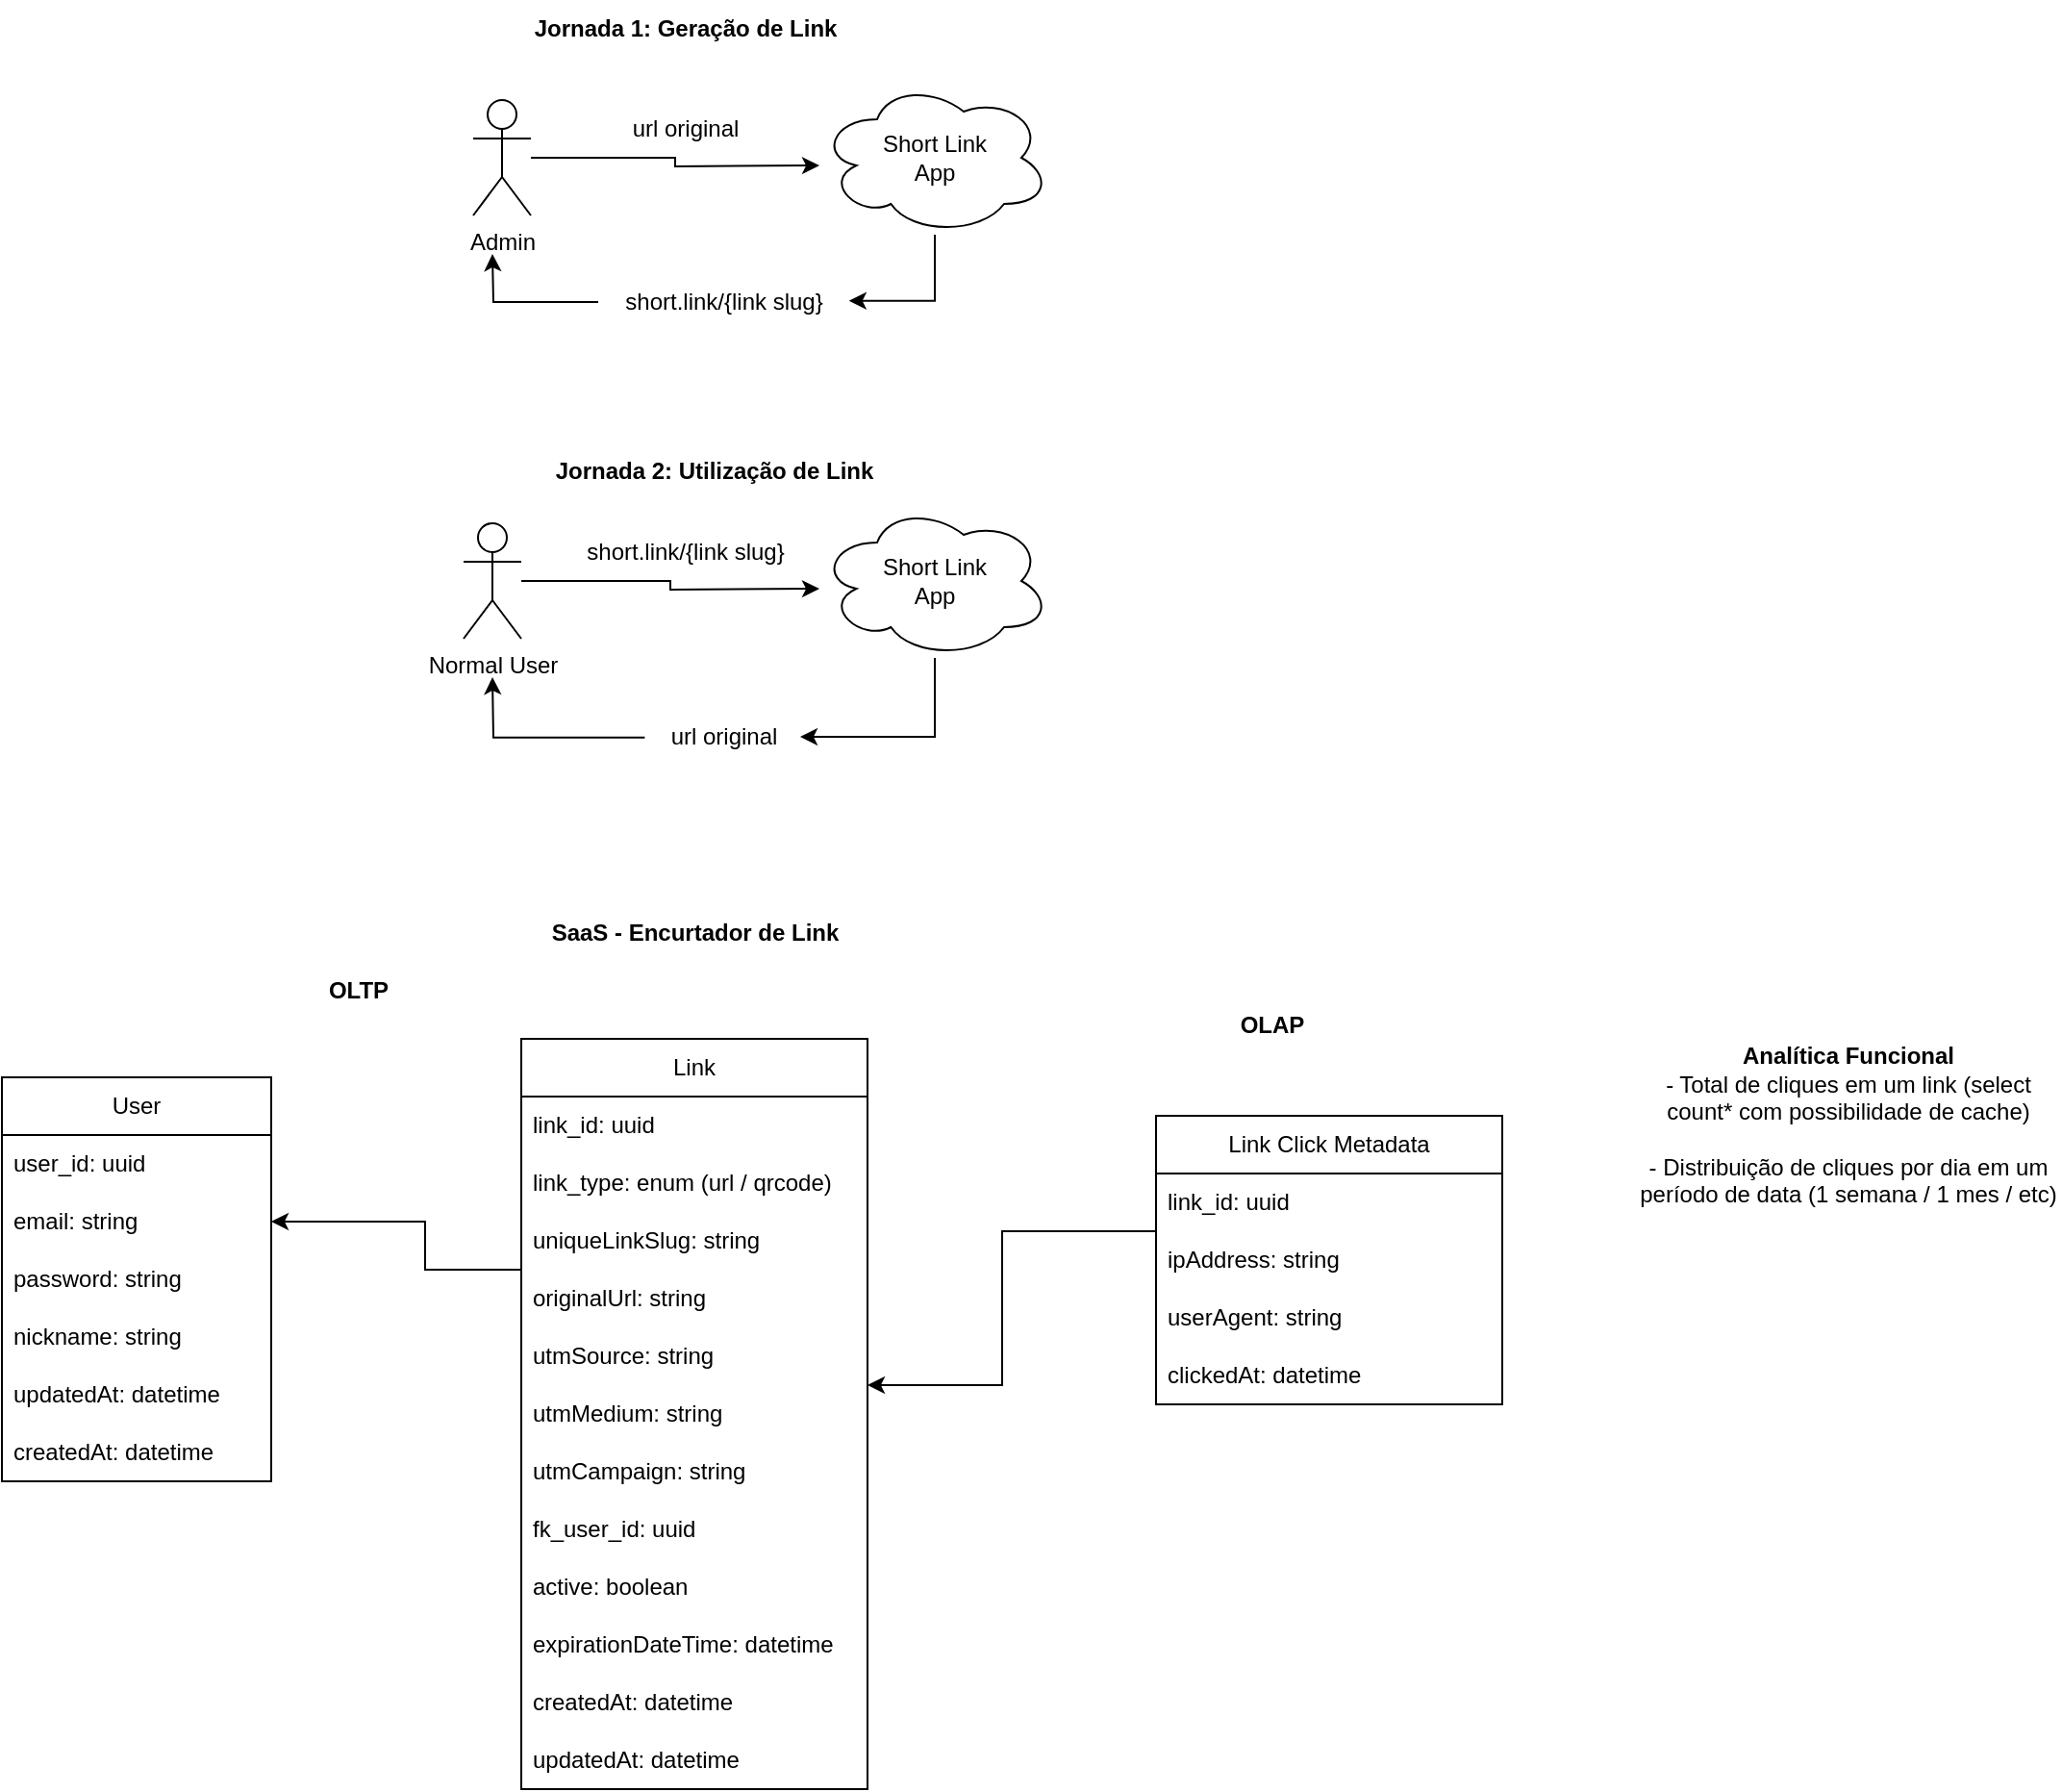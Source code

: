 <mxfile version="27.0.2" pages="3">
  <diagram name="Entities" id="D0Vt3sk_aAV0w3R8rFnb">
    <mxGraphModel dx="516" dy="1357" grid="1" gridSize="10" guides="1" tooltips="1" connect="1" arrows="1" fold="1" page="1" pageScale="1" pageWidth="850" pageHeight="1100" math="0" shadow="0">
      <root>
        <mxCell id="0" />
        <mxCell id="1" parent="0" />
        <mxCell id="RAfrC8C_ng3B-LZDRQAI-1" value="User" style="swimlane;fontStyle=0;childLayout=stackLayout;horizontal=1;startSize=30;horizontalStack=0;resizeParent=1;resizeParentMax=0;resizeLast=0;collapsible=1;marginBottom=0;whiteSpace=wrap;html=1;" parent="1" vertex="1">
          <mxGeometry x="120" y="360" width="140" height="210" as="geometry" />
        </mxCell>
        <mxCell id="RAfrC8C_ng3B-LZDRQAI-2" value="user_id: uuid" style="text;strokeColor=none;fillColor=none;align=left;verticalAlign=middle;spacingLeft=4;spacingRight=4;overflow=hidden;points=[[0,0.5],[1,0.5]];portConstraint=eastwest;rotatable=0;whiteSpace=wrap;html=1;" parent="RAfrC8C_ng3B-LZDRQAI-1" vertex="1">
          <mxGeometry y="30" width="140" height="30" as="geometry" />
        </mxCell>
        <mxCell id="RAfrC8C_ng3B-LZDRQAI-3" value="email: string" style="text;strokeColor=none;fillColor=none;align=left;verticalAlign=middle;spacingLeft=4;spacingRight=4;overflow=hidden;points=[[0,0.5],[1,0.5]];portConstraint=eastwest;rotatable=0;whiteSpace=wrap;html=1;" parent="RAfrC8C_ng3B-LZDRQAI-1" vertex="1">
          <mxGeometry y="60" width="140" height="30" as="geometry" />
        </mxCell>
        <mxCell id="RAfrC8C_ng3B-LZDRQAI-4" value="password: string" style="text;strokeColor=none;fillColor=none;align=left;verticalAlign=middle;spacingLeft=4;spacingRight=4;overflow=hidden;points=[[0,0.5],[1,0.5]];portConstraint=eastwest;rotatable=0;whiteSpace=wrap;html=1;" parent="RAfrC8C_ng3B-LZDRQAI-1" vertex="1">
          <mxGeometry y="90" width="140" height="30" as="geometry" />
        </mxCell>
        <mxCell id="RAfrC8C_ng3B-LZDRQAI-13" value="nickname: string" style="text;strokeColor=none;fillColor=none;align=left;verticalAlign=middle;spacingLeft=4;spacingRight=4;overflow=hidden;points=[[0,0.5],[1,0.5]];portConstraint=eastwest;rotatable=0;whiteSpace=wrap;html=1;" parent="RAfrC8C_ng3B-LZDRQAI-1" vertex="1">
          <mxGeometry y="120" width="140" height="30" as="geometry" />
        </mxCell>
        <mxCell id="RAfrC8C_ng3B-LZDRQAI-44" value="updatedAt: datetime" style="text;strokeColor=none;fillColor=none;align=left;verticalAlign=middle;spacingLeft=4;spacingRight=4;overflow=hidden;points=[[0,0.5],[1,0.5]];portConstraint=eastwest;rotatable=0;whiteSpace=wrap;html=1;" parent="RAfrC8C_ng3B-LZDRQAI-1" vertex="1">
          <mxGeometry y="150" width="140" height="30" as="geometry" />
        </mxCell>
        <mxCell id="RAfrC8C_ng3B-LZDRQAI-43" value="createdAt: datetime" style="text;strokeColor=none;fillColor=none;align=left;verticalAlign=middle;spacingLeft=4;spacingRight=4;overflow=hidden;points=[[0,0.5],[1,0.5]];portConstraint=eastwest;rotatable=0;whiteSpace=wrap;html=1;" parent="RAfrC8C_ng3B-LZDRQAI-1" vertex="1">
          <mxGeometry y="180" width="140" height="30" as="geometry" />
        </mxCell>
        <mxCell id="RAfrC8C_ng3B-LZDRQAI-12" value="SaaS - Encurtador de Link" style="text;html=1;align=center;verticalAlign=middle;resizable=0;points=[];autosize=1;strokeColor=none;fillColor=none;fontStyle=1" parent="1" vertex="1">
          <mxGeometry x="400" y="270" width="160" height="30" as="geometry" />
        </mxCell>
        <mxCell id="RAfrC8C_ng3B-LZDRQAI-37" style="edgeStyle=orthogonalEdgeStyle;rounded=0;orthogonalLoop=1;jettySize=auto;html=1;" parent="1" source="RAfrC8C_ng3B-LZDRQAI-14" target="RAfrC8C_ng3B-LZDRQAI-1" edge="1">
          <mxGeometry relative="1" as="geometry">
            <Array as="points">
              <mxPoint x="340" y="460" />
              <mxPoint x="340" y="435" />
            </Array>
          </mxGeometry>
        </mxCell>
        <mxCell id="RAfrC8C_ng3B-LZDRQAI-14" value="Link" style="swimlane;fontStyle=0;childLayout=stackLayout;horizontal=1;startSize=30;horizontalStack=0;resizeParent=1;resizeParentMax=0;resizeLast=0;collapsible=1;marginBottom=0;whiteSpace=wrap;html=1;" parent="1" vertex="1">
          <mxGeometry x="390" y="340" width="180" height="390" as="geometry" />
        </mxCell>
        <mxCell id="RAfrC8C_ng3B-LZDRQAI-15" value="link_id: uuid" style="text;strokeColor=none;fillColor=none;align=left;verticalAlign=middle;spacingLeft=4;spacingRight=4;overflow=hidden;points=[[0,0.5],[1,0.5]];portConstraint=eastwest;rotatable=0;whiteSpace=wrap;html=1;" parent="RAfrC8C_ng3B-LZDRQAI-14" vertex="1">
          <mxGeometry y="30" width="180" height="30" as="geometry" />
        </mxCell>
        <mxCell id="RAfrC8C_ng3B-LZDRQAI-39" value="link_type: enum (url / qrcode)" style="text;strokeColor=none;fillColor=none;align=left;verticalAlign=middle;spacingLeft=4;spacingRight=4;overflow=hidden;points=[[0,0.5],[1,0.5]];portConstraint=eastwest;rotatable=0;whiteSpace=wrap;html=1;" parent="RAfrC8C_ng3B-LZDRQAI-14" vertex="1">
          <mxGeometry y="60" width="180" height="30" as="geometry" />
        </mxCell>
        <mxCell id="RAfrC8C_ng3B-LZDRQAI-71" value="uniqueLinkSlug: string" style="text;strokeColor=none;fillColor=none;align=left;verticalAlign=middle;spacingLeft=4;spacingRight=4;overflow=hidden;points=[[0,0.5],[1,0.5]];portConstraint=eastwest;rotatable=0;whiteSpace=wrap;html=1;" parent="RAfrC8C_ng3B-LZDRQAI-14" vertex="1">
          <mxGeometry y="90" width="180" height="30" as="geometry" />
        </mxCell>
        <mxCell id="RAfrC8C_ng3B-LZDRQAI-16" value="originalUrl: string" style="text;strokeColor=none;fillColor=none;align=left;verticalAlign=middle;spacingLeft=4;spacingRight=4;overflow=hidden;points=[[0,0.5],[1,0.5]];portConstraint=eastwest;rotatable=0;whiteSpace=wrap;html=1;" parent="RAfrC8C_ng3B-LZDRQAI-14" vertex="1">
          <mxGeometry y="120" width="180" height="30" as="geometry" />
        </mxCell>
        <mxCell id="RAfrC8C_ng3B-LZDRQAI-17" value="utmSource: string" style="text;strokeColor=none;fillColor=none;align=left;verticalAlign=middle;spacingLeft=4;spacingRight=4;overflow=hidden;points=[[0,0.5],[1,0.5]];portConstraint=eastwest;rotatable=0;whiteSpace=wrap;html=1;" parent="RAfrC8C_ng3B-LZDRQAI-14" vertex="1">
          <mxGeometry y="150" width="180" height="30" as="geometry" />
        </mxCell>
        <mxCell id="RAfrC8C_ng3B-LZDRQAI-18" value="utmMedium: string" style="text;strokeColor=none;fillColor=none;align=left;verticalAlign=middle;spacingLeft=4;spacingRight=4;overflow=hidden;points=[[0,0.5],[1,0.5]];portConstraint=eastwest;rotatable=0;whiteSpace=wrap;html=1;" parent="RAfrC8C_ng3B-LZDRQAI-14" vertex="1">
          <mxGeometry y="180" width="180" height="30" as="geometry" />
        </mxCell>
        <mxCell id="RAfrC8C_ng3B-LZDRQAI-26" value="utmCampaign: string" style="text;strokeColor=none;fillColor=none;align=left;verticalAlign=middle;spacingLeft=4;spacingRight=4;overflow=hidden;points=[[0,0.5],[1,0.5]];portConstraint=eastwest;rotatable=0;whiteSpace=wrap;html=1;" parent="RAfrC8C_ng3B-LZDRQAI-14" vertex="1">
          <mxGeometry y="210" width="180" height="30" as="geometry" />
        </mxCell>
        <mxCell id="RAfrC8C_ng3B-LZDRQAI-36" value="fk_user_id: uuid" style="text;strokeColor=none;fillColor=none;align=left;verticalAlign=middle;spacingLeft=4;spacingRight=4;overflow=hidden;points=[[0,0.5],[1,0.5]];portConstraint=eastwest;rotatable=0;whiteSpace=wrap;html=1;" parent="RAfrC8C_ng3B-LZDRQAI-14" vertex="1">
          <mxGeometry y="240" width="180" height="30" as="geometry" />
        </mxCell>
        <mxCell id="RAfrC8C_ng3B-LZDRQAI-38" value="active: boolean" style="text;strokeColor=none;fillColor=none;align=left;verticalAlign=middle;spacingLeft=4;spacingRight=4;overflow=hidden;points=[[0,0.5],[1,0.5]];portConstraint=eastwest;rotatable=0;whiteSpace=wrap;html=1;" parent="RAfrC8C_ng3B-LZDRQAI-14" vertex="1">
          <mxGeometry y="270" width="180" height="30" as="geometry" />
        </mxCell>
        <mxCell id="RAfrC8C_ng3B-LZDRQAI-40" value="expirationDateTime: datetime" style="text;strokeColor=none;fillColor=none;align=left;verticalAlign=middle;spacingLeft=4;spacingRight=4;overflow=hidden;points=[[0,0.5],[1,0.5]];portConstraint=eastwest;rotatable=0;whiteSpace=wrap;html=1;" parent="RAfrC8C_ng3B-LZDRQAI-14" vertex="1">
          <mxGeometry y="300" width="180" height="30" as="geometry" />
        </mxCell>
        <mxCell id="RAfrC8C_ng3B-LZDRQAI-41" value="createdAt: datetime" style="text;strokeColor=none;fillColor=none;align=left;verticalAlign=middle;spacingLeft=4;spacingRight=4;overflow=hidden;points=[[0,0.5],[1,0.5]];portConstraint=eastwest;rotatable=0;whiteSpace=wrap;html=1;" parent="RAfrC8C_ng3B-LZDRQAI-14" vertex="1">
          <mxGeometry y="330" width="180" height="30" as="geometry" />
        </mxCell>
        <mxCell id="RAfrC8C_ng3B-LZDRQAI-42" value="updatedAt: datetime" style="text;strokeColor=none;fillColor=none;align=left;verticalAlign=middle;spacingLeft=4;spacingRight=4;overflow=hidden;points=[[0,0.5],[1,0.5]];portConstraint=eastwest;rotatable=0;whiteSpace=wrap;html=1;" parent="RAfrC8C_ng3B-LZDRQAI-14" vertex="1">
          <mxGeometry y="360" width="180" height="30" as="geometry" />
        </mxCell>
        <mxCell id="RAfrC8C_ng3B-LZDRQAI-19" value="Admin" style="shape=umlActor;verticalLabelPosition=bottom;verticalAlign=top;html=1;outlineConnect=0;" parent="1" vertex="1">
          <mxGeometry x="365" y="-148" width="30" height="60" as="geometry" />
        </mxCell>
        <mxCell id="RAfrC8C_ng3B-LZDRQAI-24" style="edgeStyle=orthogonalEdgeStyle;rounded=0;orthogonalLoop=1;jettySize=auto;html=1;entryX=1.003;entryY=0.479;entryDx=0;entryDy=0;entryPerimeter=0;" parent="1" source="RAfrC8C_ng3B-LZDRQAI-20" target="RAfrC8C_ng3B-LZDRQAI-22" edge="1">
          <mxGeometry relative="1" as="geometry" />
        </mxCell>
        <mxCell id="RAfrC8C_ng3B-LZDRQAI-20" value="Short Link&lt;div&gt;App&lt;/div&gt;" style="ellipse;shape=cloud;whiteSpace=wrap;html=1;" parent="1" vertex="1">
          <mxGeometry x="545" y="-158" width="120" height="80" as="geometry" />
        </mxCell>
        <mxCell id="RAfrC8C_ng3B-LZDRQAI-21" style="edgeStyle=orthogonalEdgeStyle;rounded=0;orthogonalLoop=1;jettySize=auto;html=1;" parent="1" source="RAfrC8C_ng3B-LZDRQAI-19" edge="1">
          <mxGeometry relative="1" as="geometry">
            <mxPoint x="545" y="-114" as="targetPoint" />
          </mxGeometry>
        </mxCell>
        <mxCell id="RAfrC8C_ng3B-LZDRQAI-25" style="edgeStyle=orthogonalEdgeStyle;rounded=0;orthogonalLoop=1;jettySize=auto;html=1;" parent="1" source="RAfrC8C_ng3B-LZDRQAI-22" edge="1">
          <mxGeometry relative="1" as="geometry">
            <mxPoint x="375" y="-68" as="targetPoint" />
          </mxGeometry>
        </mxCell>
        <mxCell id="RAfrC8C_ng3B-LZDRQAI-22" value="short.link/{link slug}" style="text;html=1;align=center;verticalAlign=middle;resizable=0;points=[];autosize=1;strokeColor=none;fillColor=none;" parent="1" vertex="1">
          <mxGeometry x="430" y="-58" width="130" height="30" as="geometry" />
        </mxCell>
        <mxCell id="RAfrC8C_ng3B-LZDRQAI-23" value="url original" style="text;html=1;align=center;verticalAlign=middle;resizable=0;points=[];autosize=1;strokeColor=none;fillColor=none;" parent="1" vertex="1">
          <mxGeometry x="435" y="-148" width="80" height="30" as="geometry" />
        </mxCell>
        <mxCell id="RAfrC8C_ng3B-LZDRQAI-45" value="&lt;b&gt;Jornada 1: Geração de Link&lt;/b&gt;" style="text;html=1;align=center;verticalAlign=middle;resizable=0;points=[];autosize=1;strokeColor=none;fillColor=none;" parent="1" vertex="1">
          <mxGeometry x="385" y="-200" width="180" height="30" as="geometry" />
        </mxCell>
        <mxCell id="RAfrC8C_ng3B-LZDRQAI-46" value="Normal User" style="shape=umlActor;verticalLabelPosition=bottom;verticalAlign=top;html=1;outlineConnect=0;" parent="1" vertex="1">
          <mxGeometry x="360" y="72" width="30" height="60" as="geometry" />
        </mxCell>
        <mxCell id="RAfrC8C_ng3B-LZDRQAI-47" style="edgeStyle=orthogonalEdgeStyle;rounded=0;orthogonalLoop=1;jettySize=auto;html=1;" parent="1" source="RAfrC8C_ng3B-LZDRQAI-48" target="RAfrC8C_ng3B-LZDRQAI-51" edge="1">
          <mxGeometry relative="1" as="geometry">
            <mxPoint x="580.51" y="176.37" as="targetPoint" />
            <Array as="points">
              <mxPoint x="605" y="183" />
            </Array>
          </mxGeometry>
        </mxCell>
        <mxCell id="RAfrC8C_ng3B-LZDRQAI-48" value="Short Link&lt;div&gt;App&lt;/div&gt;" style="ellipse;shape=cloud;whiteSpace=wrap;html=1;" parent="1" vertex="1">
          <mxGeometry x="545" y="62" width="120" height="80" as="geometry" />
        </mxCell>
        <mxCell id="RAfrC8C_ng3B-LZDRQAI-49" style="edgeStyle=orthogonalEdgeStyle;rounded=0;orthogonalLoop=1;jettySize=auto;html=1;" parent="1" source="RAfrC8C_ng3B-LZDRQAI-46" edge="1">
          <mxGeometry relative="1" as="geometry">
            <mxPoint x="545" y="106" as="targetPoint" />
          </mxGeometry>
        </mxCell>
        <mxCell id="RAfrC8C_ng3B-LZDRQAI-50" style="edgeStyle=orthogonalEdgeStyle;rounded=0;orthogonalLoop=1;jettySize=auto;html=1;exitX=-0.01;exitY=0.514;exitDx=0;exitDy=0;exitPerimeter=0;" parent="1" source="RAfrC8C_ng3B-LZDRQAI-51" edge="1">
          <mxGeometry relative="1" as="geometry">
            <mxPoint x="375" y="152" as="targetPoint" />
            <mxPoint x="410" y="177" as="sourcePoint" />
          </mxGeometry>
        </mxCell>
        <mxCell id="RAfrC8C_ng3B-LZDRQAI-51" value="url original" style="text;html=1;align=center;verticalAlign=middle;resizable=0;points=[];autosize=1;strokeColor=none;fillColor=none;" parent="1" vertex="1">
          <mxGeometry x="455" y="168" width="80" height="30" as="geometry" />
        </mxCell>
        <mxCell id="RAfrC8C_ng3B-LZDRQAI-52" value="short.link/{link slug}" style="text;html=1;align=center;verticalAlign=middle;resizable=0;points=[];autosize=1;strokeColor=none;fillColor=none;" parent="1" vertex="1">
          <mxGeometry x="410" y="72" width="130" height="30" as="geometry" />
        </mxCell>
        <mxCell id="RAfrC8C_ng3B-LZDRQAI-53" value="&lt;b&gt;Jornada 2: Utilização de Link&lt;/b&gt;" style="text;html=1;align=center;verticalAlign=middle;resizable=0;points=[];autosize=1;strokeColor=none;fillColor=none;" parent="1" vertex="1">
          <mxGeometry x="395" y="30" width="190" height="30" as="geometry" />
        </mxCell>
        <mxCell id="RAfrC8C_ng3B-LZDRQAI-68" style="edgeStyle=orthogonalEdgeStyle;rounded=0;orthogonalLoop=1;jettySize=auto;html=1;" parent="1" source="RAfrC8C_ng3B-LZDRQAI-56" target="RAfrC8C_ng3B-LZDRQAI-14" edge="1">
          <mxGeometry relative="1" as="geometry">
            <Array as="points">
              <mxPoint x="640" y="440" />
              <mxPoint x="640" y="520" />
            </Array>
          </mxGeometry>
        </mxCell>
        <mxCell id="RAfrC8C_ng3B-LZDRQAI-56" value="Link Click Metadata" style="swimlane;fontStyle=0;childLayout=stackLayout;horizontal=1;startSize=30;horizontalStack=0;resizeParent=1;resizeParentMax=0;resizeLast=0;collapsible=1;marginBottom=0;whiteSpace=wrap;html=1;" parent="1" vertex="1">
          <mxGeometry x="720" y="380" width="180" height="150" as="geometry" />
        </mxCell>
        <mxCell id="RAfrC8C_ng3B-LZDRQAI-57" value="link_id: uuid" style="text;strokeColor=none;fillColor=none;align=left;verticalAlign=middle;spacingLeft=4;spacingRight=4;overflow=hidden;points=[[0,0.5],[1,0.5]];portConstraint=eastwest;rotatable=0;whiteSpace=wrap;html=1;" parent="RAfrC8C_ng3B-LZDRQAI-56" vertex="1">
          <mxGeometry y="30" width="180" height="30" as="geometry" />
        </mxCell>
        <mxCell id="RAfrC8C_ng3B-LZDRQAI-65" value="ipAddress: string" style="text;strokeColor=none;fillColor=none;align=left;verticalAlign=middle;spacingLeft=4;spacingRight=4;overflow=hidden;points=[[0,0.5],[1,0.5]];portConstraint=eastwest;rotatable=0;whiteSpace=wrap;html=1;" parent="RAfrC8C_ng3B-LZDRQAI-56" vertex="1">
          <mxGeometry y="60" width="180" height="30" as="geometry" />
        </mxCell>
        <mxCell id="RAfrC8C_ng3B-LZDRQAI-70" value="userAgent: string" style="text;strokeColor=none;fillColor=none;align=left;verticalAlign=middle;spacingLeft=4;spacingRight=4;overflow=hidden;points=[[0,0.5],[1,0.5]];portConstraint=eastwest;rotatable=0;whiteSpace=wrap;html=1;" parent="RAfrC8C_ng3B-LZDRQAI-56" vertex="1">
          <mxGeometry y="90" width="180" height="30" as="geometry" />
        </mxCell>
        <mxCell id="RAfrC8C_ng3B-LZDRQAI-66" value="clickedAt: datetime" style="text;strokeColor=none;fillColor=none;align=left;verticalAlign=middle;spacingLeft=4;spacingRight=4;overflow=hidden;points=[[0,0.5],[1,0.5]];portConstraint=eastwest;rotatable=0;whiteSpace=wrap;html=1;" parent="RAfrC8C_ng3B-LZDRQAI-56" vertex="1">
          <mxGeometry y="120" width="180" height="30" as="geometry" />
        </mxCell>
        <mxCell id="RAfrC8C_ng3B-LZDRQAI-69" value="&lt;b&gt;Analítica Funcional&lt;/b&gt;&lt;div&gt;- Total de cliques em um link (select count* com possibilidade de cache)&lt;/div&gt;&lt;div&gt;&lt;br&gt;&lt;/div&gt;&lt;div&gt;- Distribuição de cliques por dia em um período de data (1 semana / 1 mes / etc)&lt;/div&gt;" style="text;strokeColor=none;align=center;fillColor=none;html=1;verticalAlign=middle;whiteSpace=wrap;rounded=0;" parent="1" vertex="1">
          <mxGeometry x="970" y="340" width="220" height="90" as="geometry" />
        </mxCell>
        <mxCell id="21j04_QskVd_dJloM7PG-1" value="&lt;b&gt;OLTP&lt;/b&gt;" style="text;html=1;align=center;verticalAlign=middle;resizable=0;points=[];autosize=1;strokeColor=none;fillColor=none;" parent="1" vertex="1">
          <mxGeometry x="280" y="300" width="50" height="30" as="geometry" />
        </mxCell>
        <mxCell id="0QhKgoWcRtJzCcm-gqp1-1" value="OLAP" style="text;html=1;align=center;verticalAlign=middle;resizable=0;points=[];autosize=1;strokeColor=none;fillColor=none;fontStyle=1" parent="1" vertex="1">
          <mxGeometry x="750" y="318" width="60" height="30" as="geometry" />
        </mxCell>
      </root>
    </mxGraphModel>
  </diagram>
  <diagram id="RdqyUMrz5SGAAePA0t1W" name="AWS">
    <mxGraphModel dx="1560" dy="357" grid="1" gridSize="10" guides="1" tooltips="1" connect="1" arrows="1" fold="1" page="1" pageScale="1" pageWidth="850" pageHeight="1100" math="0" shadow="0">
      <root>
        <mxCell id="0" />
        <mxCell id="1" parent="0" />
        <mxCell id="fyAHRvlndzVkZ6DGR3sf-1" value="Aplicação é Heavy Write ou Heavy Read?&lt;div&gt;&lt;b&gt;R: Heavy Read&lt;/b&gt;&lt;/div&gt;" style="text;html=1;align=left;verticalAlign=middle;resizable=0;points=[];autosize=1;strokeColor=none;fillColor=none;" parent="1" vertex="1">
          <mxGeometry x="260" y="80" width="250" height="40" as="geometry" />
        </mxCell>
        <mxCell id="w0QH7csucHk5M4Zi2Mu2-1" value="Padrão de acesso é regular ou esporádico?&lt;div&gt;&lt;b&gt;R: Esporádico&lt;/b&gt;&lt;/div&gt;" style="text;html=1;align=left;verticalAlign=middle;resizable=0;points=[];autosize=1;strokeColor=none;fillColor=none;" parent="1" vertex="1">
          <mxGeometry x="260" y="130" width="260" height="40" as="geometry" />
        </mxCell>
        <mxCell id="w0QH7csucHk5M4Zi2Mu2-2" value="&lt;b&gt;Serverless com Java&lt;/b&gt;&lt;div&gt;Riscos:&lt;/div&gt;&lt;div&gt;Cold Start 3s&lt;/div&gt;&lt;div&gt;&lt;br&gt;&lt;/div&gt;&lt;div&gt;Alternativa é usar a compilação nativa Java para ter um baixo cold start (Quarkus?)&lt;/div&gt;&lt;div&gt;&lt;br&gt;&lt;/div&gt;&lt;div&gt;&lt;b&gt;R: Spring Boot&lt;/b&gt;&lt;/div&gt;" style="text;html=1;align=left;verticalAlign=middle;resizable=0;points=[];autosize=1;strokeColor=none;fillColor=none;" parent="1" vertex="1">
          <mxGeometry x="260" y="180" width="470" height="110" as="geometry" />
        </mxCell>
        <mxCell id="w0QH7csucHk5M4Zi2Mu2-3" value="JIT - Just in Time - jar" style="text;html=1;align=center;verticalAlign=middle;resizable=0;points=[];autosize=1;strokeColor=none;fillColor=none;" parent="1" vertex="1">
          <mxGeometry x="650" y="120" width="140" height="30" as="geometry" />
        </mxCell>
        <mxCell id="w0QH7csucHk5M4Zi2Mu2-4" value="AOT - Ahead of Time - binary" style="text;html=1;align=center;verticalAlign=middle;resizable=0;points=[];autosize=1;strokeColor=none;fillColor=none;" parent="1" vertex="1">
          <mxGeometry x="650" y="100" width="180" height="30" as="geometry" />
        </mxCell>
        <mxCell id="B1MqV0CUyJIwODg_lmA0-1" value="AWS Cloud" style="points=[[0,0],[0.25,0],[0.5,0],[0.75,0],[1,0],[1,0.25],[1,0.5],[1,0.75],[1,1],[0.75,1],[0.5,1],[0.25,1],[0,1],[0,0.75],[0,0.5],[0,0.25]];outlineConnect=0;gradientColor=none;html=1;whiteSpace=wrap;fontSize=12;fontStyle=0;container=1;pointerEvents=0;collapsible=0;recursiveResize=0;shape=mxgraph.aws4.group;grIcon=mxgraph.aws4.group_aws_cloud_alt;strokeColor=#232F3E;fillColor=none;verticalAlign=top;align=left;spacingLeft=30;fontColor=#232F3E;dashed=0;" parent="1" vertex="1">
          <mxGeometry x="280" y="510" width="430" height="220" as="geometry" />
        </mxCell>
        <mxCell id="fgoSJXm0CHwgWiHtCVO9-2" style="edgeStyle=orthogonalEdgeStyle;rounded=0;orthogonalLoop=1;jettySize=auto;html=1;" parent="B1MqV0CUyJIwODg_lmA0-1" source="B1MqV0CUyJIwODg_lmA0-2" target="B1MqV0CUyJIwODg_lmA0-3" edge="1">
          <mxGeometry relative="1" as="geometry" />
        </mxCell>
        <mxCell id="B1MqV0CUyJIwODg_lmA0-2" value="api-gateway" style="sketch=0;points=[[0,0,0],[0.25,0,0],[0.5,0,0],[0.75,0,0],[1,0,0],[0,1,0],[0.25,1,0],[0.5,1,0],[0.75,1,0],[1,1,0],[0,0.25,0],[0,0.5,0],[0,0.75,0],[1,0.25,0],[1,0.5,0],[1,0.75,0]];outlineConnect=0;fontColor=#232F3E;fillColor=#8C4FFF;strokeColor=#ffffff;dashed=0;verticalLabelPosition=bottom;verticalAlign=top;align=center;html=1;fontSize=12;fontStyle=0;aspect=fixed;shape=mxgraph.aws4.resourceIcon;resIcon=mxgraph.aws4.api_gateway;" parent="B1MqV0CUyJIwODg_lmA0-1" vertex="1">
          <mxGeometry x="60" y="85.5" width="49" height="49" as="geometry" />
        </mxCell>
        <mxCell id="fgoSJXm0CHwgWiHtCVO9-3" style="edgeStyle=orthogonalEdgeStyle;rounded=0;orthogonalLoop=1;jettySize=auto;html=1;" parent="B1MqV0CUyJIwODg_lmA0-1" source="B1MqV0CUyJIwODg_lmA0-3" target="fgoSJXm0CHwgWiHtCVO9-1" edge="1">
          <mxGeometry relative="1" as="geometry" />
        </mxCell>
        <mxCell id="B1MqV0CUyJIwODg_lmA0-3" value="app-lambda" style="sketch=0;points=[[0,0,0],[0.25,0,0],[0.5,0,0],[0.75,0,0],[1,0,0],[0,1,0],[0.25,1,0],[0.5,1,0],[0.75,1,0],[1,1,0],[0,0.25,0],[0,0.5,0],[0,0.75,0],[1,0.25,0],[1,0.5,0],[1,0.75,0]];outlineConnect=0;fontColor=#232F3E;fillColor=#ED7100;strokeColor=#ffffff;dashed=0;verticalLabelPosition=bottom;verticalAlign=top;align=center;html=1;fontSize=12;fontStyle=0;aspect=fixed;shape=mxgraph.aws4.resourceIcon;resIcon=mxgraph.aws4.lambda;" parent="B1MqV0CUyJIwODg_lmA0-1" vertex="1">
          <mxGeometry x="210" y="85.5" width="49" height="49" as="geometry" />
        </mxCell>
        <mxCell id="fgoSJXm0CHwgWiHtCVO9-1" value="dynamodb" style="sketch=0;points=[[0,0,0],[0.25,0,0],[0.5,0,0],[0.75,0,0],[1,0,0],[0,1,0],[0.25,1,0],[0.5,1,0],[0.75,1,0],[1,1,0],[0,0.25,0],[0,0.5,0],[0,0.75,0],[1,0.25,0],[1,0.5,0],[1,0.75,0]];outlineConnect=0;fontColor=#232F3E;fillColor=#C925D1;strokeColor=#ffffff;dashed=0;verticalLabelPosition=bottom;verticalAlign=top;align=center;html=1;fontSize=12;fontStyle=0;aspect=fixed;shape=mxgraph.aws4.resourceIcon;resIcon=mxgraph.aws4.dynamodb;" parent="B1MqV0CUyJIwODg_lmA0-1" vertex="1">
          <mxGeometry x="340" y="85.5" width="49" height="49" as="geometry" />
        </mxCell>
        <mxCell id="cLAwzua1woxsc30bf1XO-2" value="Scan" style="text;html=1;align=center;verticalAlign=middle;resizable=0;points=[];autosize=1;strokeColor=none;fillColor=none;" parent="B1MqV0CUyJIwODg_lmA0-1" vertex="1">
          <mxGeometry x="339" y="55.5" width="50" height="30" as="geometry" />
        </mxCell>
        <mxCell id="fgoSJXm0CHwgWiHtCVO9-6" style="edgeStyle=orthogonalEdgeStyle;rounded=0;orthogonalLoop=1;jettySize=auto;html=1;" parent="1" source="fgoSJXm0CHwgWiHtCVO9-5" target="B1MqV0CUyJIwODg_lmA0-2" edge="1">
          <mxGeometry relative="1" as="geometry">
            <Array as="points">
              <mxPoint x="170" y="560" />
              <mxPoint x="170" y="610" />
            </Array>
          </mxGeometry>
        </mxCell>
        <mxCell id="fgoSJXm0CHwgWiHtCVO9-7" value="1. Encurtar URL" style="edgeLabel;html=1;align=center;verticalAlign=middle;resizable=0;points=[];" parent="fgoSJXm0CHwgWiHtCVO9-6" vertex="1" connectable="0">
          <mxGeometry x="-0.728" y="1" relative="1" as="geometry">
            <mxPoint x="15" y="1" as="offset" />
          </mxGeometry>
        </mxCell>
        <mxCell id="fgoSJXm0CHwgWiHtCVO9-5" value="authenticated-users" style="sketch=0;pointerEvents=1;shadow=0;dashed=0;html=1;strokeColor=none;fillColor=#505050;labelPosition=center;verticalLabelPosition=bottom;verticalAlign=top;outlineConnect=0;align=center;shape=mxgraph.office.users.credentials;" parent="1" vertex="1">
          <mxGeometry x="-10" y="540" width="40" height="40" as="geometry" />
        </mxCell>
        <mxCell id="fgoSJXm0CHwgWiHtCVO9-9" style="edgeStyle=orthogonalEdgeStyle;rounded=0;orthogonalLoop=1;jettySize=auto;html=1;" parent="1" source="fgoSJXm0CHwgWiHtCVO9-8" target="B1MqV0CUyJIwODg_lmA0-2" edge="1">
          <mxGeometry relative="1" as="geometry">
            <Array as="points">
              <mxPoint x="170" y="665" />
              <mxPoint x="170" y="630" />
            </Array>
          </mxGeometry>
        </mxCell>
        <mxCell id="fgoSJXm0CHwgWiHtCVO9-10" value="2. Redirect to Url" style="edgeLabel;html=1;align=center;verticalAlign=middle;resizable=0;points=[];" parent="fgoSJXm0CHwgWiHtCVO9-9" vertex="1" connectable="0">
          <mxGeometry x="-0.824" relative="1" as="geometry">
            <mxPoint x="34" as="offset" />
          </mxGeometry>
        </mxCell>
        <mxCell id="fgoSJXm0CHwgWiHtCVO9-8" value="public-users" style="sketch=0;outlineConnect=0;fontColor=#232F3E;gradientColor=none;fillColor=#232F3D;strokeColor=none;dashed=0;verticalLabelPosition=bottom;verticalAlign=top;align=center;html=1;fontSize=12;fontStyle=0;aspect=fixed;pointerEvents=1;shape=mxgraph.aws4.users;" parent="1" vertex="1">
          <mxGeometry x="-15" y="640" width="50" height="50" as="geometry" />
        </mxCell>
        <mxCell id="b5Bjot4Aikb2zV8GFUBS-2" value="CDC - Change Data Capture" style="text;html=1;align=center;verticalAlign=middle;resizable=0;points=[];autosize=1;strokeColor=none;fillColor=none;fontStyle=1" parent="1" vertex="1">
          <mxGeometry x="720" y="600" width="180" height="30" as="geometry" />
        </mxCell>
        <mxCell id="b5Bjot4Aikb2zV8GFUBS-4" value="DynamoDB Streams" style="text;html=1;align=center;verticalAlign=middle;resizable=0;points=[];autosize=1;strokeColor=none;fillColor=none;fontStyle=1" parent="1" vertex="1">
          <mxGeometry x="720" y="630" width="130" height="30" as="geometry" />
        </mxCell>
        <mxCell id="yDzJGfD6Jv7HdBDMuyEz-1" value="GSI - Global Secondary Index" style="text;html=1;align=center;verticalAlign=middle;resizable=0;points=[];autosize=1;strokeColor=none;fillColor=none;" parent="1" vertex="1">
          <mxGeometry x="560" y="420" width="180" height="30" as="geometry" />
        </mxCell>
        <mxCell id="LKJk7ygHE4kwmv-61jtM-22" style="edgeStyle=orthogonalEdgeStyle;rounded=0;orthogonalLoop=1;jettySize=auto;html=1;" parent="1" source="LKJk7ygHE4kwmv-61jtM-1" target="LKJk7ygHE4kwmv-61jtM-21" edge="1">
          <mxGeometry relative="1" as="geometry">
            <Array as="points">
              <mxPoint x="1130" y="383" />
              <mxPoint x="1130" y="383" />
            </Array>
          </mxGeometry>
        </mxCell>
        <mxCell id="LKJk7ygHE4kwmv-61jtM-1" value="tb_users" style="swimlane;fontStyle=0;childLayout=stackLayout;horizontal=1;startSize=30;horizontalStack=0;resizeParent=1;resizeParentMax=0;resizeLast=0;collapsible=1;marginBottom=0;whiteSpace=wrap;html=1;" parent="1" vertex="1">
          <mxGeometry x="980" y="370" width="140" height="210" as="geometry" />
        </mxCell>
        <mxCell id="LKJk7ygHE4kwmv-61jtM-2" value="user_id: uuid - &lt;b&gt;PK&lt;/b&gt;" style="text;strokeColor=none;fillColor=none;align=left;verticalAlign=middle;spacingLeft=4;spacingRight=4;overflow=hidden;points=[[0,0.5],[1,0.5]];portConstraint=eastwest;rotatable=0;whiteSpace=wrap;html=1;" parent="LKJk7ygHE4kwmv-61jtM-1" vertex="1">
          <mxGeometry y="30" width="140" height="30" as="geometry" />
        </mxCell>
        <mxCell id="LKJk7ygHE4kwmv-61jtM-3" value="email: string" style="text;strokeColor=none;fillColor=none;align=left;verticalAlign=middle;spacingLeft=4;spacingRight=4;overflow=hidden;points=[[0,0.5],[1,0.5]];portConstraint=eastwest;rotatable=0;whiteSpace=wrap;html=1;" parent="LKJk7ygHE4kwmv-61jtM-1" vertex="1">
          <mxGeometry y="60" width="140" height="30" as="geometry" />
        </mxCell>
        <mxCell id="LKJk7ygHE4kwmv-61jtM-4" value="password: string" style="text;strokeColor=none;fillColor=none;align=left;verticalAlign=middle;spacingLeft=4;spacingRight=4;overflow=hidden;points=[[0,0.5],[1,0.5]];portConstraint=eastwest;rotatable=0;whiteSpace=wrap;html=1;" parent="LKJk7ygHE4kwmv-61jtM-1" vertex="1">
          <mxGeometry y="90" width="140" height="30" as="geometry" />
        </mxCell>
        <mxCell id="LKJk7ygHE4kwmv-61jtM-5" value="nickname: string" style="text;strokeColor=none;fillColor=none;align=left;verticalAlign=middle;spacingLeft=4;spacingRight=4;overflow=hidden;points=[[0,0.5],[1,0.5]];portConstraint=eastwest;rotatable=0;whiteSpace=wrap;html=1;" parent="LKJk7ygHE4kwmv-61jtM-1" vertex="1">
          <mxGeometry y="120" width="140" height="30" as="geometry" />
        </mxCell>
        <mxCell id="LKJk7ygHE4kwmv-61jtM-6" value="updatedAt: datetime" style="text;strokeColor=none;fillColor=none;align=left;verticalAlign=middle;spacingLeft=4;spacingRight=4;overflow=hidden;points=[[0,0.5],[1,0.5]];portConstraint=eastwest;rotatable=0;whiteSpace=wrap;html=1;" parent="LKJk7ygHE4kwmv-61jtM-1" vertex="1">
          <mxGeometry y="150" width="140" height="30" as="geometry" />
        </mxCell>
        <mxCell id="LKJk7ygHE4kwmv-61jtM-7" value="createdAt: datetime" style="text;strokeColor=none;fillColor=none;align=left;verticalAlign=middle;spacingLeft=4;spacingRight=4;overflow=hidden;points=[[0,0.5],[1,0.5]];portConstraint=eastwest;rotatable=0;whiteSpace=wrap;html=1;" parent="LKJk7ygHE4kwmv-61jtM-1" vertex="1">
          <mxGeometry y="180" width="140" height="30" as="geometry" />
        </mxCell>
        <mxCell id="LKJk7ygHE4kwmv-61jtM-9" style="edgeStyle=orthogonalEdgeStyle;rounded=0;orthogonalLoop=1;jettySize=auto;html=1;" parent="1" source="LKJk7ygHE4kwmv-61jtM-8" target="LKJk7ygHE4kwmv-61jtM-2" edge="1">
          <mxGeometry relative="1" as="geometry" />
        </mxCell>
        <mxCell id="LKJk7ygHE4kwmv-61jtM-8" value="Query - PK" style="text;html=1;align=center;verticalAlign=middle;resizable=0;points=[];autosize=1;strokeColor=none;fillColor=none;" parent="1" vertex="1">
          <mxGeometry x="830" y="450" width="80" height="30" as="geometry" />
        </mxCell>
        <mxCell id="LKJk7ygHE4kwmv-61jtM-10" value="gsi_index_email_users" style="swimlane;fontStyle=0;childLayout=stackLayout;horizontal=1;startSize=30;horizontalStack=0;resizeParent=1;resizeParentMax=0;resizeLast=0;collapsible=1;marginBottom=0;whiteSpace=wrap;html=1;" parent="1" vertex="1">
          <mxGeometry x="1250" y="370" width="160" height="120" as="geometry" />
        </mxCell>
        <mxCell id="LKJk7ygHE4kwmv-61jtM-12" value="email: string -&amp;nbsp;&lt;b&gt;PK&lt;/b&gt;" style="text;strokeColor=none;fillColor=none;align=left;verticalAlign=middle;spacingLeft=4;spacingRight=4;overflow=hidden;points=[[0,0.5],[1,0.5]];portConstraint=eastwest;rotatable=0;whiteSpace=wrap;html=1;" parent="LKJk7ygHE4kwmv-61jtM-10" vertex="1">
          <mxGeometry y="30" width="160" height="30" as="geometry" />
        </mxCell>
        <mxCell id="LKJk7ygHE4kwmv-61jtM-11" value="user_id: uuid&amp;nbsp;" style="text;strokeColor=none;fillColor=none;align=left;verticalAlign=middle;spacingLeft=4;spacingRight=4;overflow=hidden;points=[[0,0.5],[1,0.5]];portConstraint=eastwest;rotatable=0;whiteSpace=wrap;html=1;" parent="LKJk7ygHE4kwmv-61jtM-10" vertex="1">
          <mxGeometry y="60" width="160" height="30" as="geometry" />
        </mxCell>
        <mxCell id="oHvfpkDVR7KJHKoQpYAr-2" value="password: string" style="text;strokeColor=none;fillColor=none;align=left;verticalAlign=middle;spacingLeft=4;spacingRight=4;overflow=hidden;points=[[0,0.5],[1,0.5]];portConstraint=eastwest;rotatable=0;whiteSpace=wrap;html=1;" vertex="1" parent="LKJk7ygHE4kwmv-61jtM-10">
          <mxGeometry y="90" width="160" height="30" as="geometry" />
        </mxCell>
        <mxCell id="LKJk7ygHE4kwmv-61jtM-19" style="edgeStyle=orthogonalEdgeStyle;rounded=0;orthogonalLoop=1;jettySize=auto;html=1;" parent="1" source="LKJk7ygHE4kwmv-61jtM-18" target="LKJk7ygHE4kwmv-61jtM-12" edge="1">
          <mxGeometry relative="1" as="geometry">
            <Array as="points">
              <mxPoint x="1210" y="655" />
              <mxPoint x="1210" y="415" />
            </Array>
          </mxGeometry>
        </mxCell>
        <mxCell id="LKJk7ygHE4kwmv-61jtM-18" value="Query - PK" style="text;html=1;align=center;verticalAlign=middle;resizable=0;points=[];autosize=1;strokeColor=none;fillColor=none;" parent="1" vertex="1">
          <mxGeometry x="1040" y="640" width="80" height="30" as="geometry" />
        </mxCell>
        <mxCell id="LKJk7ygHE4kwmv-61jtM-20" value="Projections" style="text;html=1;align=center;verticalAlign=middle;resizable=0;points=[];autosize=1;strokeColor=none;fillColor=none;" parent="1" vertex="1">
          <mxGeometry x="1120" y="420" width="80" height="30" as="geometry" />
        </mxCell>
        <mxCell id="LKJk7ygHE4kwmv-61jtM-23" style="edgeStyle=orthogonalEdgeStyle;rounded=0;orthogonalLoop=1;jettySize=auto;html=1;" parent="1" source="LKJk7ygHE4kwmv-61jtM-21" target="LKJk7ygHE4kwmv-61jtM-10" edge="1">
          <mxGeometry relative="1" as="geometry">
            <Array as="points">
              <mxPoint x="1240" y="383" />
              <mxPoint x="1240" y="383" />
            </Array>
          </mxGeometry>
        </mxCell>
        <mxCell id="LKJk7ygHE4kwmv-61jtM-21" value="sync" style="text;html=1;align=center;verticalAlign=middle;resizable=0;points=[];autosize=1;strokeColor=none;fillColor=none;" parent="1" vertex="1">
          <mxGeometry x="1155" y="368" width="50" height="30" as="geometry" />
        </mxCell>
        <mxCell id="LKJk7ygHE4kwmv-61jtM-24" value="write" style="text;html=1;align=center;verticalAlign=middle;resizable=0;points=[];autosize=1;strokeColor=none;fillColor=none;" parent="1" vertex="1">
          <mxGeometry x="1025" y="338" width="50" height="30" as="geometry" />
        </mxCell>
        <mxCell id="LKJk7ygHE4kwmv-61jtM-25" value="read" style="text;html=1;align=center;verticalAlign=middle;resizable=0;points=[];autosize=1;strokeColor=none;fillColor=none;" parent="1" vertex="1">
          <mxGeometry x="1305" y="338" width="50" height="30" as="geometry" />
        </mxCell>
      </root>
    </mxGraphModel>
  </diagram>
  <diagram id="q1n0OGP3C_9K38-qxR8E" name="Features">
    <mxGraphModel dx="1959" dy="562" grid="1" gridSize="10" guides="1" tooltips="1" connect="1" arrows="1" fold="1" page="1" pageScale="1" pageWidth="850" pageHeight="1100" math="0" shadow="0">
      <root>
        <mxCell id="0" />
        <mxCell id="1" parent="0" />
        <mxCell id="kCEFhsxIsxWLR7QizFkE-1" value="&lt;div&gt;&lt;b style=&quot;background-color: initial;&quot;&gt;Feature: Criar Usuário&lt;/b&gt;&lt;br&gt;&lt;/div&gt;&lt;div&gt;&lt;b style=&quot;background-color: initial;&quot;&gt;&lt;br&gt;&lt;/b&gt;&lt;/div&gt;&lt;div&gt;&lt;b style=&quot;background-color: initial;&quot;&gt;Request&lt;/b&gt;&lt;br&gt;&lt;/div&gt;&lt;div&gt;&lt;br&gt;&lt;/div&gt;HTTP POST&amp;nbsp;&lt;div&gt;Path: &lt;i&gt;/users&lt;/i&gt;&lt;div&gt;Authenticated: No&lt;br&gt;&lt;div&gt;&lt;br&gt;&lt;/div&gt;&lt;div&gt;{&lt;/div&gt;&lt;div&gt;&lt;span style=&quot;white-space: pre;&quot;&gt;&lt;span style=&quot;white-space: pre;&quot;&gt;&#x9;&lt;/span&gt;&quot;email&quot;: &quot;string&quot;,&lt;/span&gt;&lt;br&gt;&lt;/div&gt;&lt;div&gt;&lt;span style=&quot;white-space: pre;&quot;&gt;&lt;span style=&quot;white-space: pre;&quot;&gt;&#x9;&lt;/span&gt;&quot;password&quot;: &quot;string&quot;,&lt;br&gt;&lt;/span&gt;&lt;/div&gt;&lt;div&gt;&lt;span style=&quot;white-space: pre;&quot;&gt;&lt;span style=&quot;white-space: pre;&quot;&gt;&#x9;&lt;/span&gt;&quot;nickname&quot;: &quot;string&quot;&lt;/span&gt;&lt;/div&gt;&lt;div&gt;}&lt;/div&gt;&lt;/div&gt;&lt;/div&gt;&lt;div&gt;&lt;br&gt;&lt;/div&gt;&lt;div&gt;&lt;b&gt;Response&lt;/b&gt;&lt;/div&gt;&lt;div&gt;&lt;b&gt;&lt;br&gt;&lt;/b&gt;&lt;/div&gt;&lt;div&gt;HTTP 201 CREATED&lt;/div&gt;&lt;div&gt;&lt;br&gt;&lt;/div&gt;&lt;div&gt;{&lt;/div&gt;&lt;div&gt;&lt;span style=&quot;white-space: pre;&quot;&gt;&#x9;&lt;/span&gt;&quot;user_id&quot;: &quot;uuid&quot;,&lt;br&gt;&lt;/div&gt;&lt;div&gt;&lt;span style=&quot;white-space: pre;&quot;&gt;&#x9;&lt;/span&gt;&quot;created_at&quot;: &quot;datetime&quot;&lt;br&gt;&lt;/div&gt;&lt;div&gt;}&lt;/div&gt;" style="rounded=0;whiteSpace=wrap;html=1;align=left;spacing=10;" parent="1" vertex="1">
          <mxGeometry x="-140" y="170" width="190" height="350" as="geometry" />
        </mxCell>
        <mxCell id="kCEFhsxIsxWLR7QizFkE-2" value="Users Feature" style="text;html=1;align=center;verticalAlign=middle;resizable=0;points=[];autosize=1;strokeColor=none;fillColor=none;fontStyle=1;fontSize=18;" parent="1" vertex="1">
          <mxGeometry x="225" y="100" width="140" height="40" as="geometry" />
        </mxCell>
        <mxCell id="gNjAdFg-r7A7PRTOI-Cd-1" value="&lt;div&gt;&lt;b style=&quot;background-color: initial;&quot;&gt;Feature: Login&lt;/b&gt;&lt;br&gt;&lt;/div&gt;&lt;div&gt;&lt;b style=&quot;background-color: initial;&quot;&gt;&lt;br&gt;&lt;/b&gt;&lt;/div&gt;&lt;div&gt;&lt;b style=&quot;background-color: initial;&quot;&gt;Request&lt;/b&gt;&lt;br&gt;&lt;/div&gt;&lt;div&gt;&lt;br&gt;&lt;/div&gt;HTTP POST&amp;nbsp;&lt;div&gt;Path: &lt;i&gt;/oauth/token&lt;/i&gt;&lt;div&gt;Authenticated: No&lt;br&gt;&lt;div&gt;&lt;br&gt;&lt;/div&gt;&lt;div&gt;{&lt;/div&gt;&lt;div&gt;&lt;span style=&quot;white-space: pre;&quot;&gt;&lt;span style=&quot;white-space: pre;&quot;&gt;&#x9;&lt;/span&gt;&quot;username&quot;: &quot;string&quot;,&lt;/span&gt;&lt;br&gt;&lt;/div&gt;&lt;div&gt;&lt;span style=&quot;white-space: pre;&quot;&gt;&lt;span style=&quot;white-space: pre;&quot;&gt;&#x9;&lt;/span&gt;&quot;password&quot;: &quot;string&quot;&lt;/span&gt;&lt;/div&gt;&lt;div&gt;}&lt;/div&gt;&lt;/div&gt;&lt;/div&gt;&lt;div&gt;&lt;br&gt;&lt;/div&gt;&lt;div&gt;&lt;b&gt;Response&lt;/b&gt;&lt;/div&gt;&lt;div&gt;&lt;b&gt;&lt;br&gt;&lt;/b&gt;&lt;/div&gt;&lt;div&gt;HTTP 200 OK&lt;/div&gt;&lt;div&gt;&lt;br&gt;&lt;/div&gt;&lt;div&gt;{&lt;/div&gt;&lt;div&gt;&lt;span style=&quot;white-space: pre;&quot;&gt;&#x9;&lt;/span&gt;&quot;access_token&quot;: &quot;bearer token&quot;,&lt;br&gt;&lt;/div&gt;&lt;div&gt;&lt;span style=&quot;white-space: pre;&quot;&gt;&#x9;&lt;/span&gt;&quot;expires_in&quot;: 300 // segundos&lt;br&gt;&lt;/div&gt;&lt;div&gt;}&lt;/div&gt;" style="rounded=0;whiteSpace=wrap;html=1;align=left;spacing=10;" parent="1" vertex="1">
          <mxGeometry x="80" y="170" width="220" height="320" as="geometry" />
        </mxCell>
        <mxCell id="gNjAdFg-r7A7PRTOI-Cd-3" value="&lt;div&gt;&lt;b style=&quot;background-color: initial;&quot;&gt;Feature: Deletar o usuário&lt;/b&gt;&lt;br&gt;&lt;/div&gt;&lt;div&gt;&lt;b style=&quot;background-color: initial;&quot;&gt;&lt;br&gt;&lt;/b&gt;&lt;/div&gt;&lt;div&gt;&lt;b style=&quot;background-color: initial;&quot;&gt;Request&lt;/b&gt;&lt;br&gt;&lt;/div&gt;&lt;div&gt;&lt;br&gt;&lt;/div&gt;HTTP DELETE&amp;nbsp;&lt;div&gt;Path: &lt;i&gt;/users&lt;/i&gt;&lt;div&gt;Authenticated: Yes&lt;/div&gt;&lt;/div&gt;&lt;div&gt;&lt;br&gt;&lt;/div&gt;&lt;div&gt;&lt;b&gt;Response&lt;/b&gt;&lt;/div&gt;&lt;div&gt;&lt;b&gt;&lt;br&gt;&lt;/b&gt;&lt;/div&gt;&lt;div&gt;HTTP 204 NO CONTENT&lt;/div&gt;" style="rounded=0;whiteSpace=wrap;html=1;align=left;spacing=10;" parent="1" vertex="1">
          <mxGeometry x="324" y="170" width="220" height="180" as="geometry" />
        </mxCell>
        <mxCell id="gNjAdFg-r7A7PRTOI-Cd-4" value="&lt;b&gt;Features Adicionais:&lt;/b&gt;&lt;div&gt;&lt;b&gt;&lt;br&gt;&lt;/b&gt;&lt;/div&gt;&lt;div&gt;&lt;b&gt;- Trocar a senha&lt;/b&gt;&lt;/div&gt;&lt;div&gt;&lt;b&gt;- Trocar o email&lt;/b&gt;&lt;/div&gt;&lt;div&gt;&lt;b&gt;- Trocar o nickname&lt;/b&gt;&lt;/div&gt;&lt;div&gt;&lt;b&gt;- Integrar com provedores no Login (Google, etc)&lt;/b&gt;&lt;/div&gt;" style="rounded=0;whiteSpace=wrap;html=1;align=left;spacing=10;" parent="1" vertex="1">
          <mxGeometry x="324" y="370" width="220" height="120" as="geometry" />
        </mxCell>
        <mxCell id="gNjAdFg-r7A7PRTOI-Cd-5" value="Shorten Link Feature" style="text;html=1;align=center;verticalAlign=middle;resizable=0;points=[];autosize=1;strokeColor=none;fillColor=none;fontStyle=1;fontSize=18;" parent="1" vertex="1">
          <mxGeometry x="50" y="620" width="190" height="40" as="geometry" />
        </mxCell>
        <mxCell id="pdibAikAAY-aRQ-iKiN1-1" value="&lt;div&gt;&lt;b style=&quot;background-color: initial;&quot;&gt;Feature: Encurtar um Link&lt;/b&gt;&lt;br&gt;&lt;/div&gt;&lt;div&gt;&lt;b style=&quot;background-color: initial;&quot;&gt;&lt;br&gt;&lt;/b&gt;&lt;/div&gt;&lt;div&gt;&lt;b style=&quot;background-color: initial;&quot;&gt;Request&lt;/b&gt;&lt;br&gt;&lt;/div&gt;&lt;div&gt;&lt;br&gt;&lt;/div&gt;HTTP POST&amp;nbsp;&lt;div&gt;Path: &lt;i&gt;/links&lt;/i&gt;&lt;div&gt;Authenticated: Yes&lt;br&gt;&lt;div&gt;&lt;br&gt;&lt;/div&gt;&lt;div&gt;{&lt;/div&gt;&lt;div&gt;&lt;span style=&quot;white-space: pre;&quot;&gt;&#x9;&quot;unique&lt;/span&gt;_l&lt;span style=&quot;white-space: pre;&quot;&gt;ink_slug&quot;: &quot;string&quot;,&lt;/span&gt;&lt;br&gt;&lt;/div&gt;&lt;div&gt;&lt;span style=&quot;white-space: pre;&quot;&gt;&lt;span style=&quot;white-space: pre;&quot;&gt;&#x9;&lt;/span&gt;&quot;link_type&quot;: &quot;enum&quot;, // url&lt;br&gt;&lt;/span&gt;&lt;/div&gt;&lt;div&gt;&lt;span style=&quot;white-space: pre;&quot;&gt;&lt;span style=&quot;white-space: pre;&quot;&gt;&#x9;&lt;/span&gt;&quot;original_url&quot;: &quot;string&quot;,&lt;br&gt;&lt;/span&gt;&lt;/div&gt;&lt;div&gt;&lt;span style=&quot;white-space: pre;&quot;&gt;&lt;span style=&quot;white-space: pre;&quot;&gt;&#x9;&lt;/span&gt;&quot;utm&quot;: {&lt;/span&gt;&lt;/div&gt;&lt;div&gt;&lt;span style=&quot;white-space: pre;&quot;&gt;&lt;span style=&quot;white-space: pre;&quot;&gt;&#x9;&lt;/span&gt;&lt;span style=&quot;white-space: pre;&quot;&gt;&#x9;&lt;/span&gt;&quot;source&quot;: &quot;string&quot;,&lt;br&gt;&lt;/span&gt;&lt;/div&gt;&lt;div&gt;&lt;span style=&quot;white-space: pre;&quot;&gt;&lt;span style=&quot;white-space: pre;&quot;&gt;&#x9;&lt;/span&gt;&lt;span style=&quot;white-space: pre;&quot;&gt;&#x9;&lt;/span&gt;&quot;medium&quot;: &quot;string&quot;,&lt;br&gt;&lt;/span&gt;&lt;/div&gt;&lt;div&gt;&lt;span style=&quot;white-space: pre;&quot;&gt;&lt;span style=&quot;white-space: pre;&quot;&gt;&#x9;&lt;/span&gt;&lt;span style=&quot;white-space: pre;&quot;&gt;&#x9;&lt;/span&gt;&quot;campaign&quot;: &quot;string&quot;,&lt;/span&gt;&lt;/div&gt;&lt;div&gt;&lt;span style=&quot;white-space: pre;&quot;&gt;&lt;span style=&quot;white-space: pre;&quot;&gt;&#x9;&lt;/span&gt;},&lt;/span&gt;&lt;/div&gt;&lt;div&gt;&lt;span style=&quot;white-space: pre;&quot;&gt;&lt;span style=&quot;white-space: pre;&quot;&gt;&#x9;&lt;/span&gt;&quot;expiration_date_time&quot;: &quot;string&quot;&lt;/span&gt;&lt;/div&gt;&lt;div&gt;}&lt;/div&gt;&lt;/div&gt;&lt;/div&gt;&lt;div&gt;&lt;br&gt;&lt;/div&gt;&lt;div&gt;&lt;b&gt;Response&lt;/b&gt;&lt;/div&gt;&lt;div&gt;&lt;b&gt;&lt;br&gt;&lt;/b&gt;&lt;/div&gt;&lt;div&gt;HTTP 201 CREATED&lt;/div&gt;&lt;div&gt;&lt;br&gt;&lt;/div&gt;&lt;div&gt;{&lt;/div&gt;&lt;div&gt;&lt;span style=&quot;white-space: pre;&quot;&gt;&#x9;&lt;/span&gt;&quot;shorten_url&quot;: &quot;string&quot; // go.to/{slug}&lt;/div&gt;&lt;div&gt;}&lt;/div&gt;" style="rounded=0;whiteSpace=wrap;html=1;align=left;spacing=10;" parent="1" vertex="1">
          <mxGeometry x="-130" y="680" width="265" height="410" as="geometry" />
        </mxCell>
        <mxCell id="pdibAikAAY-aRQ-iKiN1-2" value="&lt;div&gt;&lt;b style=&quot;background-color: initial;&quot;&gt;Feature: Acessar um Link Encurtado&lt;/b&gt;&lt;br&gt;&lt;/div&gt;&lt;div&gt;&lt;b style=&quot;background-color: initial;&quot;&gt;&lt;br&gt;&lt;/b&gt;&lt;/div&gt;&lt;div&gt;&lt;b style=&quot;background-color: initial;&quot;&gt;Request&lt;/b&gt;&lt;br&gt;&lt;/div&gt;&lt;div&gt;&lt;br&gt;&lt;/div&gt;HTTP GET&amp;nbsp;&lt;div&gt;Path: links&lt;i&gt;/{slug}&lt;/i&gt;&lt;div&gt;Authenticated: No&lt;/div&gt;&lt;/div&gt;&lt;div&gt;&lt;br&gt;&lt;/div&gt;&lt;div&gt;&lt;b&gt;Response&lt;/b&gt;&lt;/div&gt;&lt;div&gt;&lt;b&gt;&lt;br&gt;&lt;/b&gt;&lt;/div&gt;&lt;div&gt;HTTP 302 FOUND&lt;/div&gt;&lt;div&gt;&lt;br&gt;&lt;/div&gt;&lt;div&gt;Location: {original-url}&lt;/div&gt;&lt;div&gt;&lt;br&gt;&lt;/div&gt;&lt;div&gt;// desativar o link caso tenha sido expirado&lt;/div&gt;" style="rounded=0;whiteSpace=wrap;html=1;align=left;spacing=10;" parent="1" vertex="1">
          <mxGeometry x="180" y="680" width="220" height="270" as="geometry" />
        </mxCell>
        <mxCell id="6aOnzPpO8W-xXsbnfbLv-1" value="&lt;b&gt;Features Adicionais:&lt;/b&gt;&lt;div&gt;&lt;b&gt;&lt;br&gt;&lt;/b&gt;&lt;/div&gt;&lt;div&gt;&lt;b&gt;- Rota para desativar/ativar o Link&lt;/b&gt;&lt;/div&gt;&lt;div&gt;&lt;b&gt;- Gerar QR Code&lt;/b&gt;&lt;/div&gt;&lt;div&gt;&lt;b&gt;- Redirect para App Nativo (App Youtube, etc)&lt;/b&gt;&lt;/div&gt;&lt;div&gt;&lt;b&gt;- Campo de expiration date time como opcional com a feature de desativacao por inatividade. (Ex, 7 dias sem uso, desativa o link. Uso frequente, permanece ativo.)&lt;/b&gt;&lt;/div&gt;" style="rounded=0;whiteSpace=wrap;html=1;align=left;spacing=10;" parent="1" vertex="1">
          <mxGeometry x="180" y="970" width="230" height="180" as="geometry" />
        </mxCell>
        <mxCell id="6aOnzPpO8W-xXsbnfbLv-2" value="Links Analytics Feature" style="text;html=1;align=center;verticalAlign=middle;resizable=0;points=[];autosize=1;strokeColor=none;fillColor=none;fontStyle=1;fontSize=18;" parent="1" vertex="1">
          <mxGeometry x="85" y="1200" width="210" height="40" as="geometry" />
        </mxCell>
        <mxCell id="6aOnzPpO8W-xXsbnfbLv-3" value="&lt;div&gt;&lt;b style=&quot;background-color: initial;&quot;&gt;Feature: Analytics do link&lt;/b&gt;&lt;br&gt;&lt;/div&gt;&lt;div&gt;&lt;b style=&quot;background-color: initial;&quot;&gt;&lt;br&gt;&lt;/b&gt;&lt;/div&gt;&lt;div&gt;&lt;b style=&quot;background-color: initial;&quot;&gt;Request&lt;/b&gt;&lt;br&gt;&lt;/div&gt;&lt;div&gt;&lt;br&gt;&lt;/div&gt;HTTP GET&amp;nbsp;&lt;div&gt;Path: links&lt;i&gt;/{link-id}/analytics&lt;/i&gt;&lt;div&gt;Authenticated: Yes&lt;/div&gt;&lt;/div&gt;&lt;div&gt;&lt;br&gt;&lt;/div&gt;&lt;div&gt;&lt;b&gt;Response&lt;/b&gt;&lt;/div&gt;&lt;div&gt;&lt;b&gt;&lt;br&gt;&lt;/b&gt;&lt;/div&gt;&lt;div&gt;HTTP 200 OK&lt;/div&gt;&lt;div&gt;&lt;br&gt;&lt;/div&gt;&lt;div&gt;{&lt;/div&gt;&lt;div&gt;&lt;span style=&quot;white-space: pre;&quot;&gt;&#x9;&lt;/span&gt;&quot;total_visitors&quot;: 0,&lt;/div&gt;&lt;div&gt;&lt;span style=&quot;white-space: pre;&quot;&gt;&#x9;&lt;/span&gt;&quot;last_seven_days&quot;: [&lt;br&gt;&lt;/div&gt;&lt;div&gt;&lt;span style=&quot;white-space: pre;&quot;&gt;&#x9;&lt;/span&gt;&lt;span style=&quot;white-space: pre;&quot;&gt;&#x9;&lt;/span&gt;{&lt;br&gt;&lt;/div&gt;&lt;div&gt;&lt;span style=&quot;white-space: pre;&quot;&gt;&#x9;&lt;/span&gt;&lt;span style=&quot;white-space: pre;&quot;&gt;&#x9;&lt;/span&gt;&lt;span style=&quot;white-space: pre;&quot;&gt;&#x9;&lt;/span&gt;&quot;date&quot;: &quot;yyyy-mm-dd&quot;,&lt;br&gt;&lt;/div&gt;&lt;div&gt;&lt;span style=&quot;white-space: pre;&quot;&gt;&#x9;&lt;/span&gt;&lt;span style=&quot;white-space: pre;&quot;&gt;&#x9;&lt;/span&gt;&lt;span style=&quot;white-space: pre;&quot;&gt;&#x9;&lt;/span&gt;&quot;total_visitors&quot;: 0&lt;/div&gt;&lt;div&gt;&lt;span style=&quot;white-space: pre;&quot;&gt;&#x9;&lt;/span&gt;&lt;span style=&quot;white-space: pre;&quot;&gt;&#x9;&lt;/span&gt;}&lt;/div&gt;&lt;div&gt;&lt;span style=&quot;white-space: pre;&quot;&gt;&#x9;&lt;/span&gt;]&lt;/div&gt;&lt;div&gt;}&lt;/div&gt;" style="rounded=0;whiteSpace=wrap;html=1;align=left;spacing=10;" parent="1" vertex="1">
          <mxGeometry x="20" y="1250" width="340" height="330" as="geometry" />
        </mxCell>
        <mxCell id="JmM-28VJ8cEMg65rHaS3-1" value="&lt;b&gt;Evolução:&lt;/b&gt;&lt;div&gt;- Para uso analítico OLAP, o DynamoDB não é o ideal. Avaliar a persistência ou replicação para um banco de dados analítico&lt;/div&gt;" style="rounded=0;whiteSpace=wrap;html=1;align=left;spacing=10;" parent="1" vertex="1">
          <mxGeometry x="380" y="1460" width="220" height="120" as="geometry" />
        </mxCell>
        <mxCell id="82Em1lBaR7TUa08b7uvH-1" value="&lt;div&gt;&lt;b style=&quot;background-color: initial;&quot;&gt;Feature: Listar os meus Links&lt;/b&gt;&lt;br&gt;&lt;/div&gt;&lt;div&gt;&lt;b style=&quot;background-color: initial;&quot;&gt;&lt;br&gt;&lt;/b&gt;&lt;/div&gt;&lt;div&gt;&lt;b style=&quot;background-color: initial;&quot;&gt;Request&lt;/b&gt;&lt;br&gt;&lt;/div&gt;&lt;div&gt;&lt;br&gt;&lt;/div&gt;HTTP GET&amp;nbsp;&lt;div&gt;Path: &lt;i&gt;/links?&lt;/i&gt;&lt;/div&gt;&lt;div&gt;&lt;i&gt;&lt;span style=&quot;white-space: pre;&quot;&gt;&#x9;&lt;/span&gt;active=boolean&amp;amp;&lt;/i&gt;&lt;/div&gt;&lt;div&gt;&lt;i&gt;&lt;span style=&quot;white-space: pre;&quot;&gt;&#x9;&lt;/span&gt;start_created_at=date&amp;amp;&lt;/i&gt;&lt;/div&gt;&lt;div&gt;&lt;i&gt;&lt;span style=&quot;white-space: pre;&quot;&gt;&#x9;&lt;/span&gt;end_created_at=date&lt;/i&gt;&lt;div&gt;Authenticated: Yes&lt;/div&gt;&lt;/div&gt;&lt;div&gt;&lt;br&gt;&lt;/div&gt;&lt;div&gt;&lt;b&gt;Response&lt;/b&gt;&lt;/div&gt;&lt;div&gt;&lt;b&gt;&lt;br&gt;&lt;/b&gt;&lt;/div&gt;&lt;div&gt;HTTP 200 OK&lt;/div&gt;&lt;div&gt;&lt;br&gt;&lt;/div&gt;&lt;div&gt;{&lt;/div&gt;&lt;div&gt;&lt;span style=&quot;white-space: pre;&quot;&gt;&#x9;&lt;/span&gt;&quot;data&quot;: [&lt;br&gt;&lt;/div&gt;&lt;div&gt;&lt;span style=&quot;white-space: pre;&quot;&gt;&#x9;&lt;/span&gt;&lt;span style=&quot;white-space: pre;&quot;&gt;&#x9;&lt;/span&gt;{&lt;br&gt;&lt;/div&gt;&lt;div&gt;&lt;span style=&quot;white-space: pre;&quot;&gt;&#x9;&lt;/span&gt;&lt;span style=&quot;white-space: pre;&quot;&gt;&#x9;&lt;span style=&quot;white-space: pre;&quot;&gt;&#x9;&lt;/span&gt;&quot;link_id&quot;: &quot;&lt;/span&gt;uuid&quot;,&lt;/div&gt;&lt;div&gt;&lt;span style=&quot;white-space: pre;&quot;&gt;&#x9;&lt;/span&gt;&lt;span style=&quot;white-space: pre;&quot;&gt;&#x9;&lt;/span&gt;&lt;span style=&quot;white-space: pre;&quot;&gt;&#x9;&quot;unique_link_slug&quot;: &#x9;&lt;/span&gt;&quot;string&quot;,&lt;br&gt;&lt;/div&gt;&lt;div&gt;&lt;span style=&quot;white-space: pre;&quot;&gt;&#x9;&lt;/span&gt;&lt;span style=&quot;white-space: pre;&quot;&gt;&#x9;&lt;/span&gt;&lt;span style=&quot;white-space: pre;&quot;&gt;&#x9;&lt;/span&gt;&quot;&lt;span style=&quot;background-color: initial;&quot;&gt;shorten_url&quot;: &quot;string&quot;,&lt;/span&gt;&lt;br&gt;&lt;/div&gt;&lt;div&gt;&lt;span style=&quot;background-color: initial;&quot;&gt;&lt;span style=&quot;white-space: pre;&quot;&gt;&#x9;&lt;/span&gt;&lt;span style=&quot;white-space: pre;&quot;&gt;&#x9;&lt;/span&gt;&lt;span style=&quot;white-space: pre;&quot;&gt;&#x9;&lt;/span&gt;&quot;active&quot;: boolean,&lt;br&gt;&lt;/span&gt;&lt;/div&gt;&lt;div&gt;&lt;span style=&quot;background-color: initial;&quot;&gt;&lt;span style=&quot;white-space: pre;&quot;&gt;&#x9;&lt;/span&gt;&lt;span style=&quot;white-space: pre;&quot;&gt;&#x9;&lt;/span&gt;&lt;span style=&quot;white-space: pre;&quot;&gt;&#x9;&lt;/span&gt;&quot;created_at&quot;: &quot;datetime&quot;,&lt;br&gt;&lt;/span&gt;&lt;/div&gt;&lt;div&gt;&lt;span style=&quot;background-color: initial;&quot;&gt;&lt;span style=&quot;white-space: pre;&quot;&gt;&#x9;&lt;/span&gt;&lt;span style=&quot;white-space: pre;&quot;&gt;&#x9;&lt;/span&gt;&lt;span style=&quot;white-space: pre;&quot;&gt;&#x9;&lt;/span&gt;&quot;updated_at&quot;: &quot;datetime&quot;&lt;br&gt;&lt;/span&gt;&lt;/div&gt;&lt;div&gt;&lt;span style=&quot;white-space: pre;&quot;&gt;&#x9;&lt;/span&gt;&lt;span style=&quot;white-space: pre;&quot;&gt;&#x9;&lt;/span&gt;}&lt;/div&gt;&lt;div&gt;&lt;span style=&quot;white-space: pre;&quot;&gt;&#x9;&lt;/span&gt;],&lt;/div&gt;&lt;div&gt;&lt;span style=&quot;white-space: pre;&quot;&gt;&#x9;&lt;/span&gt;&quot;next_token&quot;: &quot;string&quot;&lt;br&gt;&lt;/div&gt;&lt;div&gt;}&lt;/div&gt;" style="rounded=0;whiteSpace=wrap;html=1;align=left;spacing=10;" parent="1" vertex="1">
          <mxGeometry x="570" y="170" width="270" height="420" as="geometry" />
        </mxCell>
      </root>
    </mxGraphModel>
  </diagram>
</mxfile>
